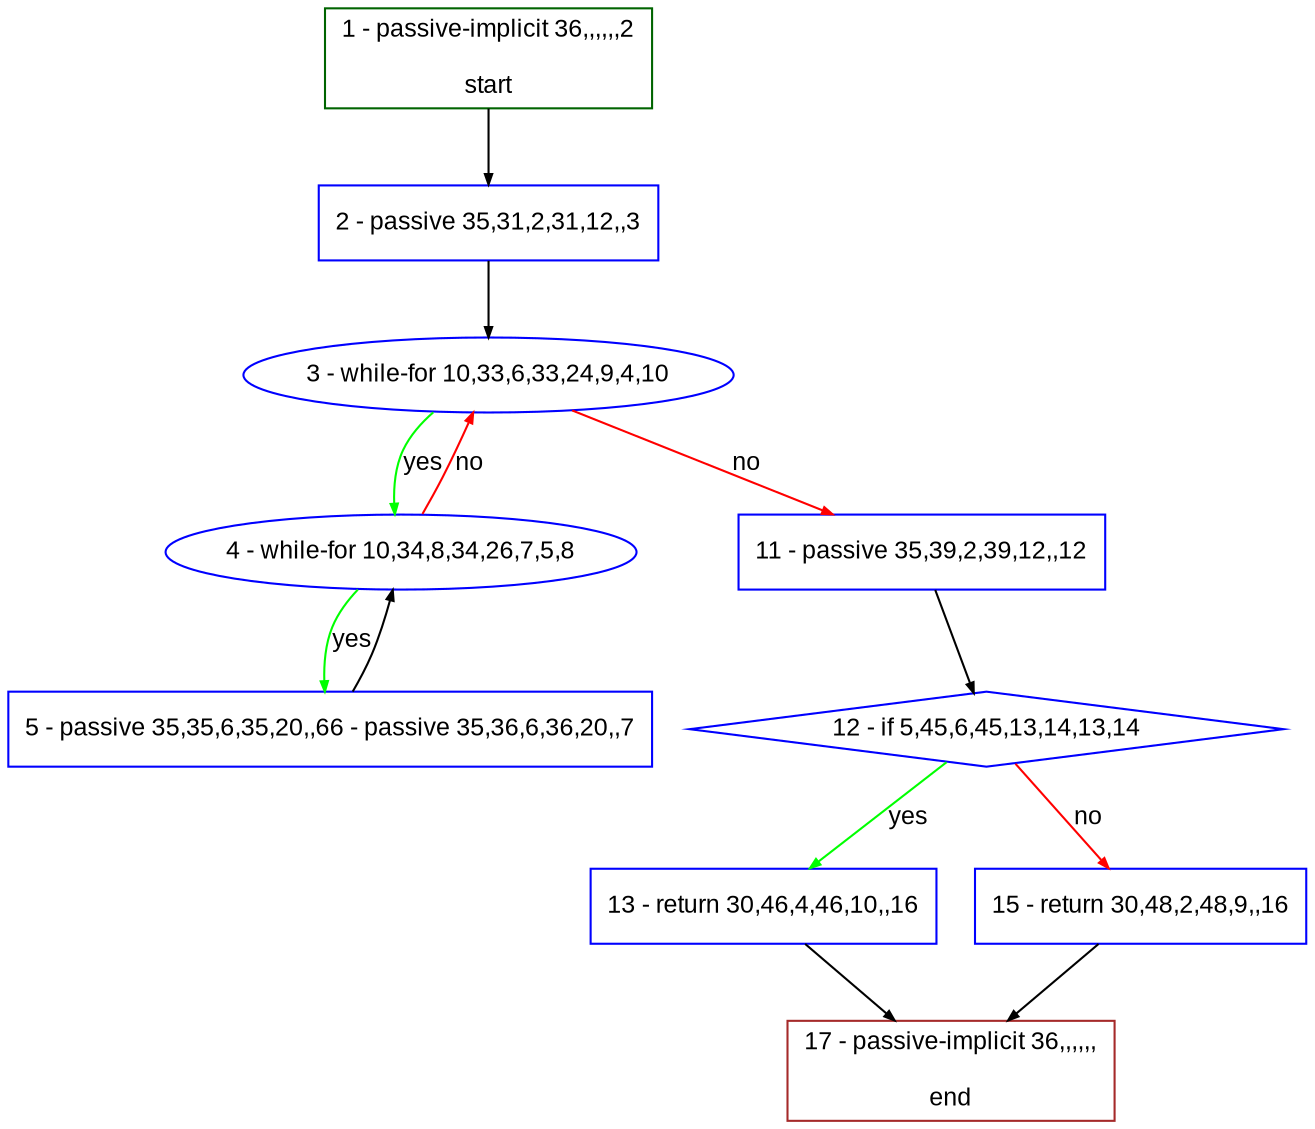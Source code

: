 digraph "" {
  graph [bgcolor="white", fillcolor="#FFFFCC", pack="true", packmode="clust", fontname="Arial", label="", fontsize="12", compound="true", style="rounded,filled"];
  node [node_initialized="no", fillcolor="white", fontname="Arial", label="", color="grey", fontsize="12", fixedsize="false", compound="true", shape="rectangle", style="filled"];
  edge [arrowtail="none", lhead="", fontcolor="black", fontname="Arial", label="", color="black", fontsize="12", arrowhead="normal", arrowsize="0.5", compound="true", ltail="", dir="forward"];
  __N1 [fillcolor="#ffffff", label="2 - passive 35,31,2,31,12,,3", color="#0000ff", shape="box", style="filled"];
  __N2 [fillcolor="#ffffff", label="1 - passive-implicit 36,,,,,,2\n\nstart", color="#006400", shape="box", style="filled"];
  __N3 [fillcolor="#ffffff", label="3 - while-for 10,33,6,33,24,9,4,10", color="#0000ff", shape="oval", style="filled"];
  __N4 [fillcolor="#ffffff", label="4 - while-for 10,34,8,34,26,7,5,8", color="#0000ff", shape="oval", style="filled"];
  __N5 [fillcolor="#ffffff", label="11 - passive 35,39,2,39,12,,12", color="#0000ff", shape="box", style="filled"];
  __N6 [fillcolor="#ffffff", label="5 - passive 35,35,6,35,20,,66 - passive 35,36,6,36,20,,7", color="#0000ff", shape="box", style="filled"];
  __N7 [fillcolor="#ffffff", label="12 - if 5,45,6,45,13,14,13,14", color="#0000ff", shape="diamond", style="filled"];
  __N8 [fillcolor="#ffffff", label="13 - return 30,46,4,46,10,,16", color="#0000ff", shape="box", style="filled"];
  __N9 [fillcolor="#ffffff", label="15 - return 30,48,2,48,9,,16", color="#0000ff", shape="box", style="filled"];
  __N10 [fillcolor="#ffffff", label="17 - passive-implicit 36,,,,,,\n\nend", color="#a52a2a", shape="box", style="filled"];
  __N2 -> __N1 [arrowtail="none", color="#000000", label="", arrowhead="normal", dir="forward"];
  __N1 -> __N3 [arrowtail="none", color="#000000", label="", arrowhead="normal", dir="forward"];
  __N3 -> __N4 [arrowtail="none", color="#00ff00", label="yes", arrowhead="normal", dir="forward"];
  __N4 -> __N3 [arrowtail="none", color="#ff0000", label="no", arrowhead="normal", dir="forward"];
  __N3 -> __N5 [arrowtail="none", color="#ff0000", label="no", arrowhead="normal", dir="forward"];
  __N4 -> __N6 [arrowtail="none", color="#00ff00", label="yes", arrowhead="normal", dir="forward"];
  __N6 -> __N4 [arrowtail="none", color="#000000", label="", arrowhead="normal", dir="forward"];
  __N5 -> __N7 [arrowtail="none", color="#000000", label="", arrowhead="normal", dir="forward"];
  __N7 -> __N8 [arrowtail="none", color="#00ff00", label="yes", arrowhead="normal", dir="forward"];
  __N7 -> __N9 [arrowtail="none", color="#ff0000", label="no", arrowhead="normal", dir="forward"];
  __N8 -> __N10 [arrowtail="none", color="#000000", label="", arrowhead="normal", dir="forward"];
  __N9 -> __N10 [arrowtail="none", color="#000000", label="", arrowhead="normal", dir="forward"];
}
